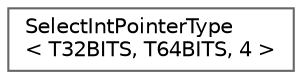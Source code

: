 digraph "Graphical Class Hierarchy"
{
 // INTERACTIVE_SVG=YES
 // LATEX_PDF_SIZE
  bgcolor="transparent";
  edge [fontname=Helvetica,fontsize=10,labelfontname=Helvetica,labelfontsize=10];
  node [fontname=Helvetica,fontsize=10,shape=box,height=0.2,width=0.4];
  rankdir="LR";
  Node0 [id="Node000000",label="SelectIntPointerType\l\< T32BITS, T64BITS, 4 \>",height=0.2,width=0.4,color="grey40", fillcolor="white", style="filled",URL="$d0/d38/structSelectIntPointerType_3_01T32BITS_00_01T64BITS_00_014_01_4.html",tooltip=" "];
}
